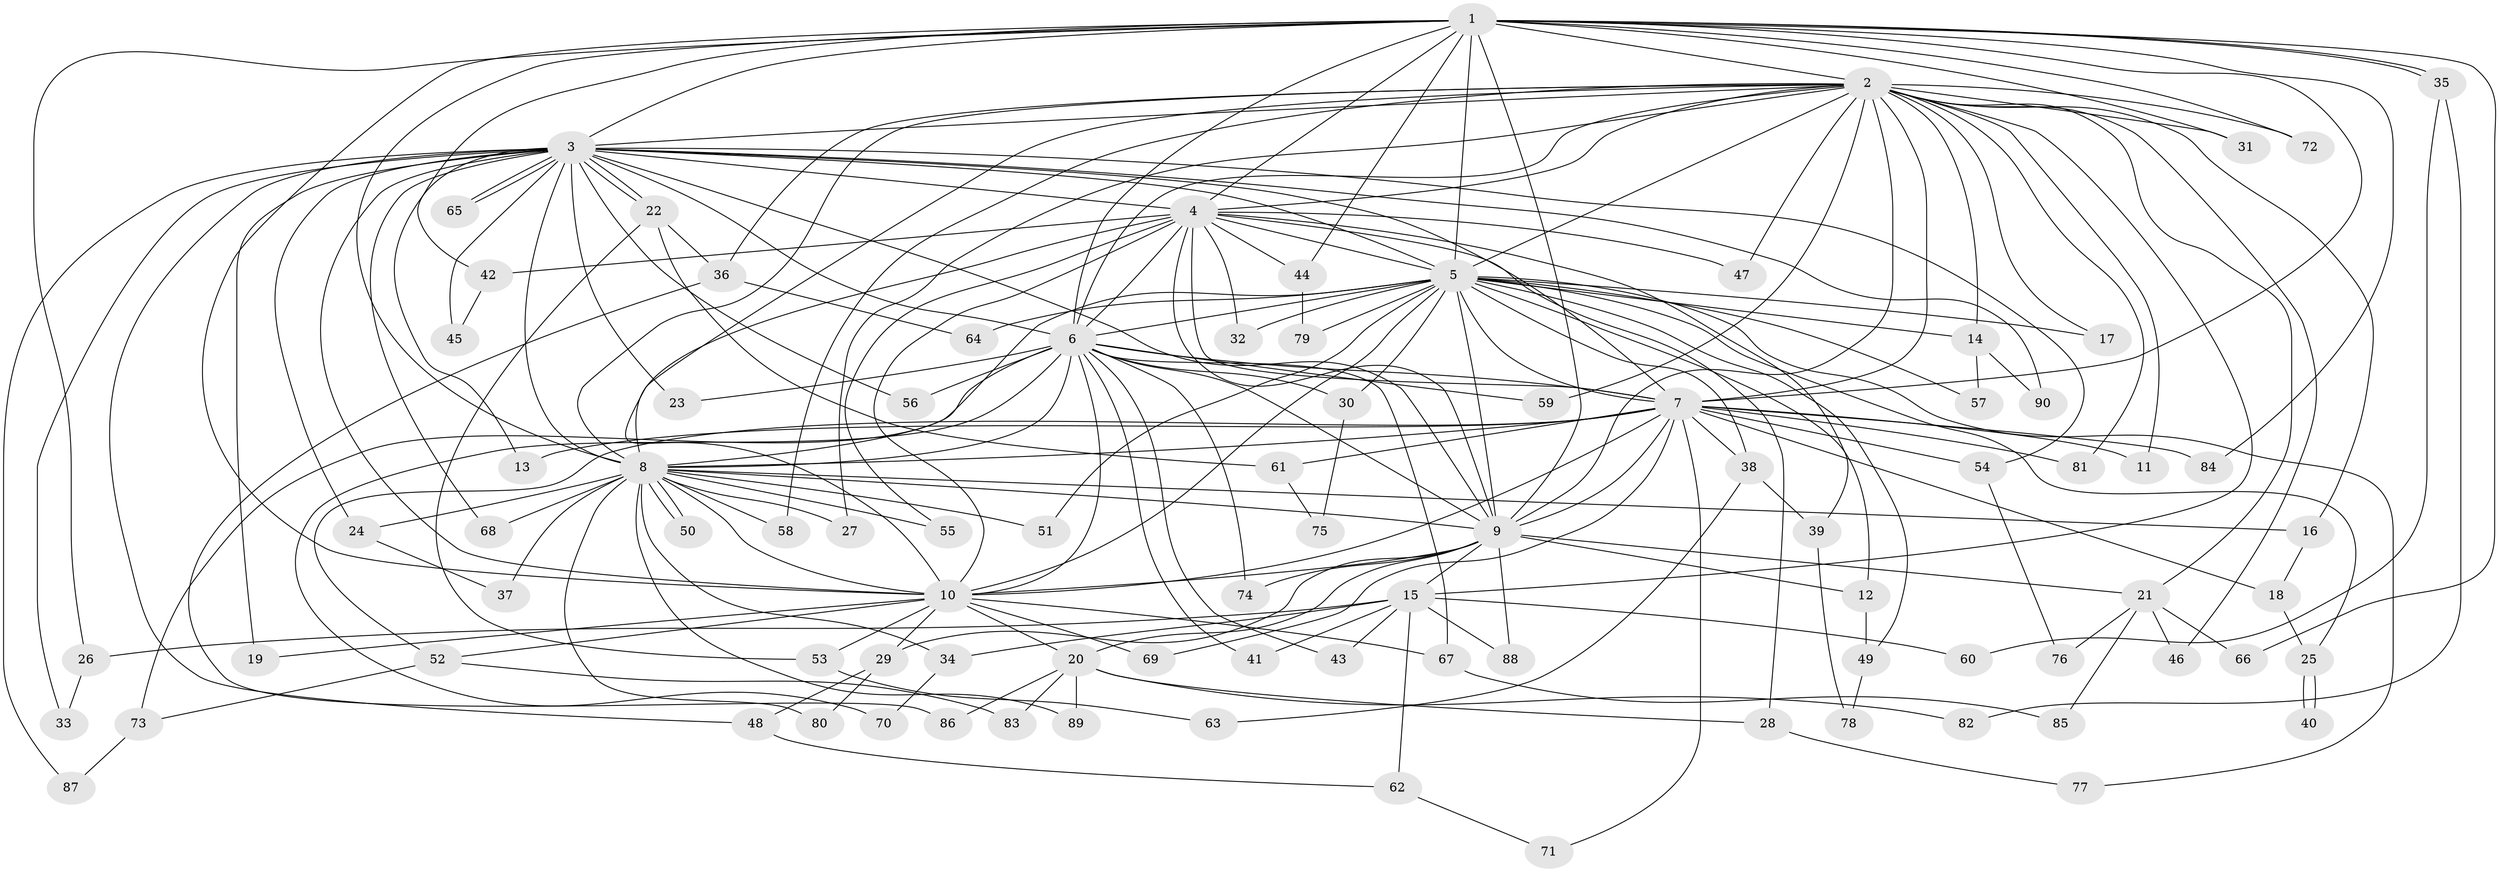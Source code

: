 // Generated by graph-tools (version 1.1) at 2025/34/03/09/25 02:34:45]
// undirected, 90 vertices, 205 edges
graph export_dot {
graph [start="1"]
  node [color=gray90,style=filled];
  1;
  2;
  3;
  4;
  5;
  6;
  7;
  8;
  9;
  10;
  11;
  12;
  13;
  14;
  15;
  16;
  17;
  18;
  19;
  20;
  21;
  22;
  23;
  24;
  25;
  26;
  27;
  28;
  29;
  30;
  31;
  32;
  33;
  34;
  35;
  36;
  37;
  38;
  39;
  40;
  41;
  42;
  43;
  44;
  45;
  46;
  47;
  48;
  49;
  50;
  51;
  52;
  53;
  54;
  55;
  56;
  57;
  58;
  59;
  60;
  61;
  62;
  63;
  64;
  65;
  66;
  67;
  68;
  69;
  70;
  71;
  72;
  73;
  74;
  75;
  76;
  77;
  78;
  79;
  80;
  81;
  82;
  83;
  84;
  85;
  86;
  87;
  88;
  89;
  90;
  1 -- 2;
  1 -- 3;
  1 -- 4;
  1 -- 5;
  1 -- 6;
  1 -- 7;
  1 -- 8;
  1 -- 9;
  1 -- 10;
  1 -- 26;
  1 -- 31;
  1 -- 35;
  1 -- 35;
  1 -- 42;
  1 -- 44;
  1 -- 66;
  1 -- 72;
  1 -- 84;
  2 -- 3;
  2 -- 4;
  2 -- 5;
  2 -- 6;
  2 -- 7;
  2 -- 8;
  2 -- 9;
  2 -- 10;
  2 -- 11;
  2 -- 14;
  2 -- 15;
  2 -- 16;
  2 -- 17;
  2 -- 21;
  2 -- 27;
  2 -- 31;
  2 -- 36;
  2 -- 46;
  2 -- 47;
  2 -- 58;
  2 -- 59;
  2 -- 72;
  2 -- 81;
  3 -- 4;
  3 -- 5;
  3 -- 6;
  3 -- 7;
  3 -- 8;
  3 -- 9;
  3 -- 10;
  3 -- 13;
  3 -- 19;
  3 -- 22;
  3 -- 22;
  3 -- 23;
  3 -- 24;
  3 -- 33;
  3 -- 45;
  3 -- 48;
  3 -- 54;
  3 -- 56;
  3 -- 65;
  3 -- 65;
  3 -- 68;
  3 -- 87;
  3 -- 90;
  4 -- 5;
  4 -- 6;
  4 -- 7;
  4 -- 8;
  4 -- 9;
  4 -- 10;
  4 -- 28;
  4 -- 32;
  4 -- 39;
  4 -- 42;
  4 -- 44;
  4 -- 47;
  4 -- 55;
  5 -- 6;
  5 -- 7;
  5 -- 8;
  5 -- 9;
  5 -- 10;
  5 -- 12;
  5 -- 14;
  5 -- 17;
  5 -- 25;
  5 -- 30;
  5 -- 32;
  5 -- 38;
  5 -- 49;
  5 -- 51;
  5 -- 57;
  5 -- 64;
  5 -- 77;
  5 -- 79;
  6 -- 7;
  6 -- 8;
  6 -- 9;
  6 -- 10;
  6 -- 23;
  6 -- 30;
  6 -- 41;
  6 -- 43;
  6 -- 56;
  6 -- 59;
  6 -- 67;
  6 -- 70;
  6 -- 73;
  6 -- 74;
  7 -- 8;
  7 -- 9;
  7 -- 10;
  7 -- 11;
  7 -- 13;
  7 -- 18;
  7 -- 38;
  7 -- 52;
  7 -- 54;
  7 -- 61;
  7 -- 69;
  7 -- 71;
  7 -- 81;
  7 -- 84;
  8 -- 9;
  8 -- 10;
  8 -- 16;
  8 -- 24;
  8 -- 27;
  8 -- 34;
  8 -- 37;
  8 -- 50;
  8 -- 50;
  8 -- 51;
  8 -- 55;
  8 -- 58;
  8 -- 68;
  8 -- 80;
  8 -- 89;
  9 -- 10;
  9 -- 12;
  9 -- 15;
  9 -- 20;
  9 -- 21;
  9 -- 29;
  9 -- 74;
  9 -- 88;
  10 -- 19;
  10 -- 20;
  10 -- 29;
  10 -- 52;
  10 -- 53;
  10 -- 67;
  10 -- 69;
  12 -- 49;
  14 -- 57;
  14 -- 90;
  15 -- 26;
  15 -- 34;
  15 -- 41;
  15 -- 43;
  15 -- 60;
  15 -- 62;
  15 -- 88;
  16 -- 18;
  18 -- 25;
  20 -- 28;
  20 -- 82;
  20 -- 83;
  20 -- 86;
  20 -- 89;
  21 -- 46;
  21 -- 66;
  21 -- 76;
  21 -- 85;
  22 -- 36;
  22 -- 53;
  22 -- 61;
  24 -- 37;
  25 -- 40;
  25 -- 40;
  26 -- 33;
  28 -- 77;
  29 -- 48;
  29 -- 80;
  30 -- 75;
  34 -- 70;
  35 -- 60;
  35 -- 82;
  36 -- 64;
  36 -- 86;
  38 -- 39;
  38 -- 63;
  39 -- 78;
  42 -- 45;
  44 -- 79;
  48 -- 62;
  49 -- 78;
  52 -- 73;
  52 -- 83;
  53 -- 63;
  54 -- 76;
  61 -- 75;
  62 -- 71;
  67 -- 85;
  73 -- 87;
}
